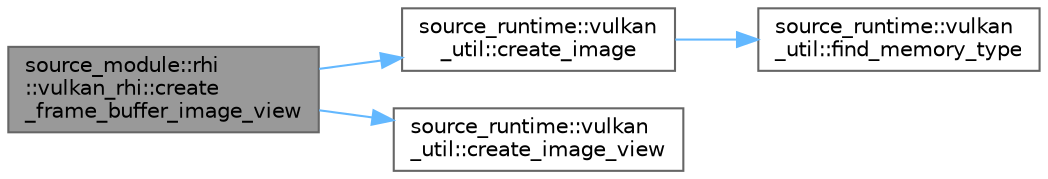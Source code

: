 digraph "source_module::rhi::vulkan_rhi::create_frame_buffer_image_view"
{
 // LATEX_PDF_SIZE
  bgcolor="transparent";
  edge [fontname=Helvetica,fontsize=10,labelfontname=Helvetica,labelfontsize=10];
  node [fontname=Helvetica,fontsize=10,shape=box,height=0.2,width=0.4];
  rankdir="LR";
  Node1 [id="Node000001",label="source_module::rhi\l::vulkan_rhi::create\l_frame_buffer_image_view",height=0.2,width=0.4,color="gray40", fillcolor="grey60", style="filled", fontcolor="black",tooltip=" "];
  Node1 -> Node2 [id="edge4_Node000001_Node000002",color="steelblue1",style="solid",tooltip=" "];
  Node2 [id="Node000002",label="source_runtime::vulkan\l_util::create_image",height=0.2,width=0.4,color="grey40", fillcolor="white", style="filled",URL="$classsource__runtime_1_1vulkan__util.html#ad199c116a93f872b11176fdb9d1d6661",tooltip=" "];
  Node2 -> Node3 [id="edge5_Node000002_Node000003",color="steelblue1",style="solid",tooltip=" "];
  Node3 [id="Node000003",label="source_runtime::vulkan\l_util::find_memory_type",height=0.2,width=0.4,color="grey40", fillcolor="white", style="filled",URL="$classsource__runtime_1_1vulkan__util.html#ae200dfab0b20d5b3c55010ec1ee1180a",tooltip=" "];
  Node1 -> Node4 [id="edge6_Node000001_Node000004",color="steelblue1",style="solid",tooltip=" "];
  Node4 [id="Node000004",label="source_runtime::vulkan\l_util::create_image_view",height=0.2,width=0.4,color="grey40", fillcolor="white", style="filled",URL="$classsource__runtime_1_1vulkan__util.html#aa54a5bba36b7683233fe3bd211382bf7",tooltip=" "];
}
